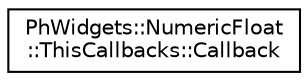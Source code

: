 digraph "Graphical Class Hierarchy"
{
  edge [fontname="Helvetica",fontsize="10",labelfontname="Helvetica",labelfontsize="10"];
  node [fontname="Helvetica",fontsize="10",shape=record];
  rankdir="LR";
  Node0 [label="PhWidgets::NumericFloat\l::ThisCallbacks::Callback",height=0.2,width=0.4,color="black", fillcolor="white", style="filled",URL="$struct_ph_widgets_1_1_numeric_float_1_1_this_callbacks_1_1_callback.html"];
}
